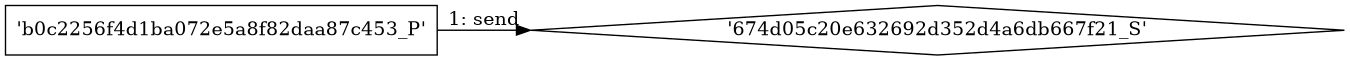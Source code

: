 digraph "D:\Learning\Paper\apt\基于CTI的攻击预警\Dataset\攻击图\ASGfromALLCTI\Cyber-Threats in the European Union First Half 2012.dot" {
rankdir="LR"
size="9"
fixedsize="false"
splines="true"
nodesep=0.3
ranksep=0
fontsize=10
overlap="scalexy"
engine= "neato"
	"'674d05c20e632692d352d4a6db667f21_S'" [node_type=Socket shape=diamond]
	"'b0c2256f4d1ba072e5a8f82daa87c453_P'" [node_type=Process shape=box]
	"'b0c2256f4d1ba072e5a8f82daa87c453_P'" -> "'674d05c20e632692d352d4a6db667f21_S'" [label="1: send"]
}
